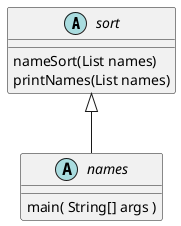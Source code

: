 @startuml
abstract sort
{
    nameSort(List names)
    printNames(List names)
}

abstract names
{
    main( String[] args )
}
sort <|-- names
@enduml